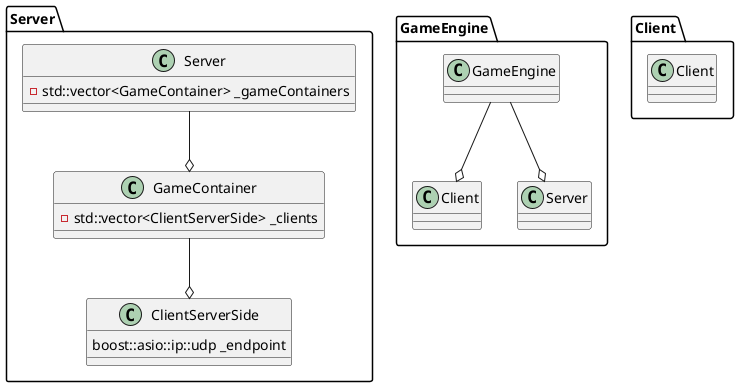 @startuml


package Server {

    class ClientServerSide {
        boost::asio::ip::udp _endpoint
    }

    GameContainer --o ClientServerSide
    class GameContainer  {
        - std::vector<ClientServerSide> _clients
    }

    Server --o GameContainer
    class Server {
        - std::vector<GameContainer> _gameContainers
    }
}

package GameEngine {
    GameEngine --o Client
    GameEngine --o Server
    class GameEngine
}

package Client {
    class Client {

    }
}

@enduml